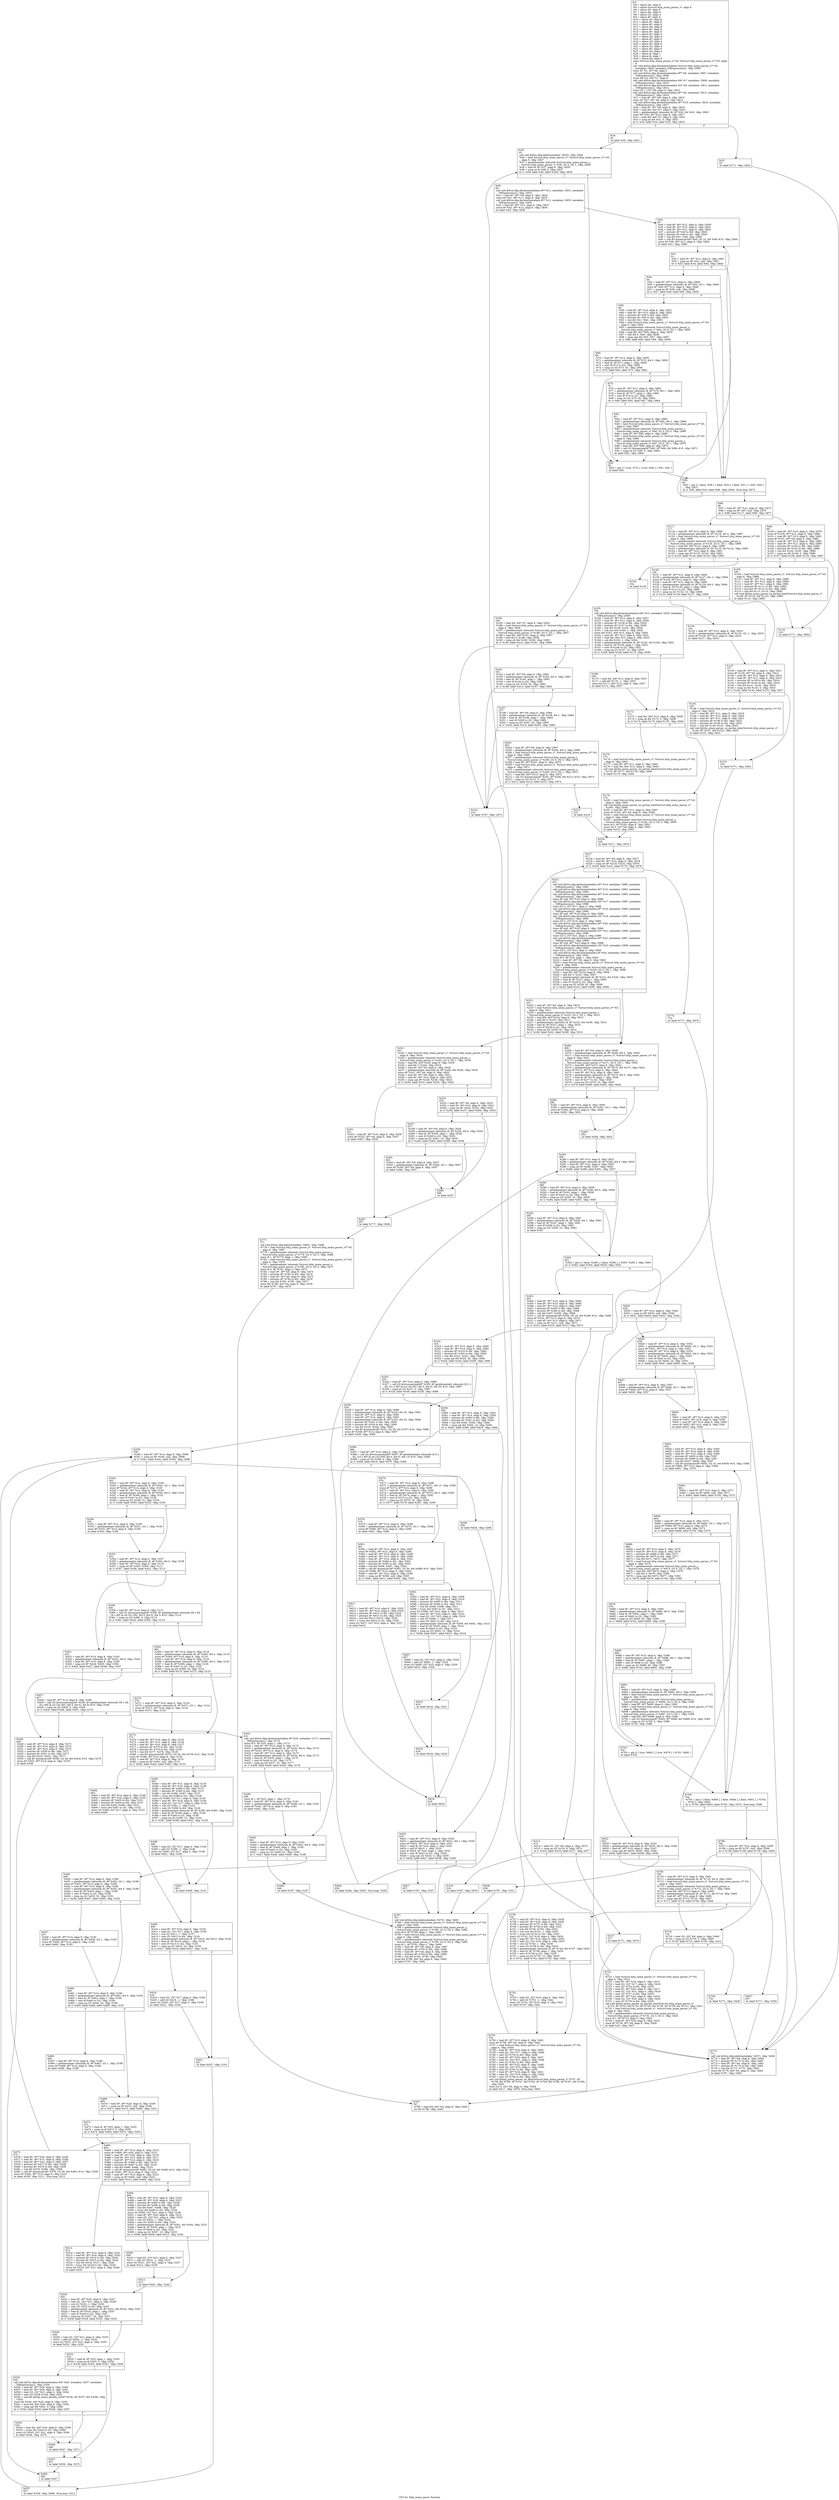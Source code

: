digraph "CFG for 'http_mime_parse' function" {
	label="CFG for 'http_mime_parse' function";

	Node0x556852403420 [shape=record,label="{%3:\l  %4 = alloca i64, align 8\l  %5 = alloca %struct.http_mime_parser_s*, align 8\l  %6 = alloca i8*, align 8\l  %7 = alloca i64, align 8\l  %8 = alloca i32, align 4\l  %9 = alloca i8*, align 8\l  %10 = alloca i8*, align 8\l  %11 = alloca i8*, align 8\l  %12 = alloca i8*, align 8\l  %13 = alloca i64, align 8\l  %14 = alloca i8*, align 8\l  %15 = alloca i8*, align 8\l  %16 = alloca i8*, align 8\l  %17 = alloca i32, align 4\l  %18 = alloca i8*, align 8\l  %19 = alloca i32, align 4\l  %20 = alloca i8*, align 8\l  %21 = alloca i32, align 4\l  %22 = alloca i8*, align 8\l  %23 = alloca i32, align 4\l  %24 = alloca i8, align 1\l  %25 = alloca i8, align 1\l  %26 = alloca i64, align 8\l  store %struct.http_mime_parser_s* %0, %struct.http_mime_parser_s** %5, align\l... 8\l  call void @llvm.dbg.declare(metadata %struct.http_mime_parser_s** %5,\l... metadata !2805, metadata !DIExpression()), !dbg !2806\l  store i8* %1, i8** %6, align 8\l  call void @llvm.dbg.declare(metadata i8** %6, metadata !2807, metadata\l... !DIExpression()), !dbg !2808\l  store i64 %2, i64* %7, align 8\l  call void @llvm.dbg.declare(metadata i64* %7, metadata !2809, metadata\l... !DIExpression()), !dbg !2810\l  call void @llvm.dbg.declare(metadata i32* %8, metadata !2811, metadata\l... !DIExpression()), !dbg !2812\l  store i32 1, i32* %8, align 4, !dbg !2812\l  call void @llvm.dbg.declare(metadata i8** %9, metadata !2813, metadata\l... !DIExpression()), !dbg !2814\l  %27 = load i8*, i8** %6, align 8, !dbg !2815\l  store i8* %27, i8** %9, align 8, !dbg !2814\l  call void @llvm.dbg.declare(metadata i8** %10, metadata !2816, metadata\l... !DIExpression()), !dbg !2817\l  %28 = load i8*, i8** %9, align 8, !dbg !2818\l  %29 = load i64, i64* %7, align 8, !dbg !2819\l  %30 = getelementptr inbounds i8, i8* %28, i64 %29, !dbg !2820\l  store i8* %30, i8** %10, align 8, !dbg !2817\l  %31 = load i64, i64* %7, align 8, !dbg !2821\l  %32 = icmp ne i64 %31, 0, !dbg !2821\l  br i1 %32, label %34, label %33, !dbg !2823\l|{<s0>T|<s1>F}}"];
	Node0x556852403420:s0 -> Node0x5568524039f0;
	Node0x556852403420:s1 -> Node0x5568524039a0;
	Node0x5568524039a0 [shape=record,label="{%33:\l33:                                               \l  br label %771, !dbg !2824\l}"];
	Node0x5568524039a0 -> Node0x556852406650;
	Node0x5568524039f0 [shape=record,label="{%34:\l34:                                               \l  br label %35, !dbg !2821\l}"];
	Node0x5568524039f0 -> Node0x556852403a40;
	Node0x556852403a40 [shape=record,label="{%35:\l35:                                               \l  call void @llvm.dbg.label(metadata !2825), !dbg !2826\l  %36 = load %struct.http_mime_parser_s*, %struct.http_mime_parser_s** %5,\l... align 8, !dbg !2827\l  %37 = getelementptr inbounds %struct.http_mime_parser_s,\l... %struct.http_mime_parser_s* %36, i32 0, i32 2, !dbg !2829\l  %38 = load i8, i8* %37, align 8, !dbg !2829\l  %39 = icmp ne i8 %38, 0, !dbg !2827\l  br i1 %39, label %40, label %184, !dbg !2830\l|{<s0>T|<s1>F}}"];
	Node0x556852403a40:s0 -> Node0x556852403a90;
	Node0x556852403a40:s1 -> Node0x5568524042b0;
	Node0x556852403a90 [shape=record,label="{%40:\l40:                                               \l  call void @llvm.dbg.declare(metadata i8** %11, metadata !2831, metadata\l... !DIExpression()), !dbg !2833\l  %41 = load i8*, i8** %9, align 8, !dbg !2834\l  store i8* %41, i8** %11, align 8, !dbg !2833\l  call void @llvm.dbg.declare(metadata i8** %12, metadata !2835, metadata\l... !DIExpression()), !dbg !2836\l  %42 = load i8*, i8** %11, align 8, !dbg !2837\l  store i8* %42, i8** %12, align 8, !dbg !2836\l  br label %43, !dbg !2838\l}"];
	Node0x556852403a90 -> Node0x556852403ae0;
	Node0x556852403ae0 [shape=record,label="{%43:\l43:                                               \l  %44 = load i8*, i8** %12, align 8, !dbg !2839\l  %45 = load i8*, i8** %10, align 8, !dbg !2841\l  %46 = load i8*, i8** %12, align 8, !dbg !2842\l  %47 = ptrtoint i8* %45 to i64, !dbg !2843\l  %48 = ptrtoint i8* %46 to i64, !dbg !2843\l  %49 = sub i64 %47, %48, !dbg !2843\l  %50 = call i8* @memchr(i8* %44, i32 10, i64 %49) #10, !dbg !2844\l  store i8* %50, i8** %12, align 8, !dbg !2845\l  br label %51, !dbg !2846\l}"];
	Node0x556852403ae0 -> Node0x556852403b30;
	Node0x556852403b30 [shape=record,label="{%51:\l51:                                               \l  %52 = load i8*, i8** %12, align 8, !dbg !2847\l  %53 = icmp ne i8* %52, null, !dbg !2847\l  br i1 %53, label %54, label %94, !dbg !2848\l|{<s0>T|<s1>F}}"];
	Node0x556852403b30:s0 -> Node0x556852403b80;
	Node0x556852403b30:s1 -> Node0x556852403d60;
	Node0x556852403b80 [shape=record,label="{%54:\l54:                                               \l  %55 = load i8*, i8** %12, align 8, !dbg !2849\l  %56 = getelementptr inbounds i8, i8* %55, i32 1, !dbg !2849\l  store i8* %56, i8** %12, align 8, !dbg !2849\l  %57 = icmp ne i8* %56, null, !dbg !2849\l  br i1 %57, label %58, label %94, !dbg !2850\l|{<s0>T|<s1>F}}"];
	Node0x556852403b80:s0 -> Node0x556852403bd0;
	Node0x556852403b80:s1 -> Node0x556852403d60;
	Node0x556852403bd0 [shape=record,label="{%58:\l58:                                               \l  %59 = load i8*, i8** %10, align 8, !dbg !2851\l  %60 = load i8*, i8** %12, align 8, !dbg !2852\l  %61 = ptrtoint i8* %59 to i64, !dbg !2853\l  %62 = ptrtoint i8* %60 to i64, !dbg !2853\l  %63 = sub i64 %61, %62, !dbg !2853\l  %64 = load %struct.http_mime_parser_s*, %struct.http_mime_parser_s** %5,\l... align 8, !dbg !2854\l  %65 = getelementptr inbounds %struct.http_mime_parser_s,\l... %struct.http_mime_parser_s* %64, i32 0, i32 1, !dbg !2855\l  %66 = load i64, i64* %65, align 8, !dbg !2855\l  %67 = add i64 4, %66, !dbg !2856\l  %68 = icmp uge i64 %63, %67, !dbg !2857\l  br i1 %68, label %69, label %94, !dbg !2858\l|{<s0>T|<s1>F}}"];
	Node0x556852403bd0:s0 -> Node0x556852403c20;
	Node0x556852403bd0:s1 -> Node0x556852403d60;
	Node0x556852403c20 [shape=record,label="{%69:\l69:                                               \l  %70 = load i8*, i8** %12, align 8, !dbg !2859\l  %71 = getelementptr inbounds i8, i8* %70, i64 0, !dbg !2859\l  %72 = load i8, i8* %71, align 1, !dbg !2859\l  %73 = sext i8 %72 to i32, !dbg !2859\l  %74 = icmp ne i32 %73, 45, !dbg !2860\l  br i1 %74, label %92, label %75, !dbg !2861\l|{<s0>T|<s1>F}}"];
	Node0x556852403c20:s0 -> Node0x556852403d10;
	Node0x556852403c20:s1 -> Node0x556852403c70;
	Node0x556852403c70 [shape=record,label="{%75:\l75:                                               \l  %76 = load i8*, i8** %12, align 8, !dbg !2862\l  %77 = getelementptr inbounds i8, i8* %76, i64 1, !dbg !2862\l  %78 = load i8, i8* %77, align 1, !dbg !2862\l  %79 = sext i8 %78 to i32, !dbg !2862\l  %80 = icmp ne i32 %79, 45, !dbg !2863\l  br i1 %80, label %92, label %81, !dbg !2864\l|{<s0>T|<s1>F}}"];
	Node0x556852403c70:s0 -> Node0x556852403d10;
	Node0x556852403c70:s1 -> Node0x556852403cc0;
	Node0x556852403cc0 [shape=record,label="{%81:\l81:                                               \l  %82 = load i8*, i8** %12, align 8, !dbg !2865\l  %83 = getelementptr inbounds i8, i8* %82, i64 2, !dbg !2866\l  %84 = load %struct.http_mime_parser_s*, %struct.http_mime_parser_s** %5,\l... align 8, !dbg !2867\l  %85 = getelementptr inbounds %struct.http_mime_parser_s,\l... %struct.http_mime_parser_s* %84, i32 0, i32 0, !dbg !2868\l  %86 = load i8*, i8** %85, align 8, !dbg !2868\l  %87 = load %struct.http_mime_parser_s*, %struct.http_mime_parser_s** %5,\l... align 8, !dbg !2869\l  %88 = getelementptr inbounds %struct.http_mime_parser_s,\l... %struct.http_mime_parser_s* %87, i32 0, i32 1, !dbg !2870\l  %89 = load i64, i64* %88, align 8, !dbg !2870\l  %90 = call i32 @memcmp(i8* %83, i8* %86, i64 %89) #10, !dbg !2871\l  %91 = icmp ne i32 %90, 0, !dbg !2864\l  br label %92, !dbg !2864\l}"];
	Node0x556852403cc0 -> Node0x556852403d10;
	Node0x556852403d10 [shape=record,label="{%92:\l92:                                               \l  %93 = phi i1 [ true, %75 ], [ true, %69 ], [ %91, %81 ]\l  br label %94\l}"];
	Node0x556852403d10 -> Node0x556852403d60;
	Node0x556852403d60 [shape=record,label="{%94:\l94:                                               \l  %95 = phi i1 [ false, %58 ], [ false, %54 ], [ false, %51 ], [ %93, %92 ],\l... !dbg !2872\l  br i1 %95, label %43, label %96, !dbg !2846, !llvm.loop !2873\l|{<s0>T|<s1>F}}"];
	Node0x556852403d60:s0 -> Node0x556852403ae0;
	Node0x556852403d60:s1 -> Node0x556852403db0;
	Node0x556852403db0 [shape=record,label="{%96:\l96:                                               \l  %97 = load i8*, i8** %12, align 8, !dbg !2875\l  %98 = icmp ne i8* %97, null, !dbg !2875\l  br i1 %98, label %117, label %99, !dbg !2877\l|{<s0>T|<s1>F}}"];
	Node0x556852403db0:s0 -> Node0x556852403ef0;
	Node0x556852403db0:s1 -> Node0x556852403e00;
	Node0x556852403e00 [shape=record,label="{%99:\l99:                                               \l  %100 = load i8*, i8** %10, align 8, !dbg !2878\l  store i8* %100, i8** %12, align 8, !dbg !2880\l  %101 = load i8*, i8** %12, align 8, !dbg !2881\l  store i8* %101, i8** %9, align 8, !dbg !2882\l  %102 = load i8*, i8** %12, align 8, !dbg !2883\l  %103 = load i8*, i8** %11, align 8, !dbg !2885\l  %104 = ptrtoint i8* %102 to i64, !dbg !2886\l  %105 = ptrtoint i8* %103 to i64, !dbg !2886\l  %106 = sub i64 %104, %105, !dbg !2886\l  %107 = icmp ne i64 %106, 0, !dbg !2886\l  br i1 %107, label %108, label %116, !dbg !2887\l|{<s0>T|<s1>F}}"];
	Node0x556852403e00:s0 -> Node0x556852403e50;
	Node0x556852403e00:s1 -> Node0x556852403ea0;
	Node0x556852403e50 [shape=record,label="{%108:\l108:                                              \l  %109 = load %struct.http_mime_parser_s*, %struct.http_mime_parser_s** %5,\l... align 8, !dbg !2888\l  %110 = load i8*, i8** %11, align 8, !dbg !2889\l  %111 = load i8*, i8** %12, align 8, !dbg !2890\l  %112 = load i8*, i8** %11, align 8, !dbg !2891\l  %113 = ptrtoint i8* %111 to i64, !dbg !2892\l  %114 = ptrtoint i8* %112 to i64, !dbg !2892\l  %115 = sub i64 %113, %114, !dbg !2892\l  call void @http_mime_parser_on_partial_data(%struct.http_mime_parser_s*\l... %109, i8* %110, i64 %115), !dbg !2893\l  br label %116, !dbg !2893\l}"];
	Node0x556852403e50 -> Node0x556852403ea0;
	Node0x556852403ea0 [shape=record,label="{%116:\l116:                                              \l  br label %771, !dbg !2894\l}"];
	Node0x556852403ea0 -> Node0x556852406650;
	Node0x556852403ef0 [shape=record,label="{%117:\l117:                                              \l  %118 = load i8*, i8** %12, align 8, !dbg !2895\l  %119 = getelementptr inbounds i8, i8* %118, i64 4, !dbg !2897\l  %120 = load %struct.http_mime_parser_s*, %struct.http_mime_parser_s** %5,\l... align 8, !dbg !2898\l  %121 = getelementptr inbounds %struct.http_mime_parser_s,\l... %struct.http_mime_parser_s* %120, i32 0, i32 1, !dbg !2899\l  %122 = load i64, i64* %121, align 8, !dbg !2899\l  %123 = getelementptr inbounds i8, i8* %119, i64 %122, !dbg !2900\l  %124 = load i8*, i8** %10, align 8, !dbg !2901\l  %125 = icmp uge i8* %123, %124, !dbg !2902\l  br i1 %125, label %126, label %154, !dbg !2903\l|{<s0>T|<s1>F}}"];
	Node0x556852403ef0:s0 -> Node0x556852403f40;
	Node0x556852403ef0:s1 -> Node0x5568524040d0;
	Node0x556852403f40 [shape=record,label="{%126:\l126:                                              \l  %127 = load i8*, i8** %12, align 8, !dbg !2904\l  %128 = getelementptr inbounds i8, i8* %127, i64 -2, !dbg !2904\l  store i8* %128, i8** %12, align 8, !dbg !2904\l  %129 = load i8*, i8** %12, align 8, !dbg !2906\l  %130 = getelementptr inbounds i8, i8* %129, i64 0, !dbg !2906\l  %131 = load i8, i8* %130, align 1, !dbg !2906\l  %132 = sext i8 %131 to i32, !dbg !2906\l  %133 = icmp eq i32 %132, 13, !dbg !2908\l  br i1 %133, label %134, label %137, !dbg !2909\l|{<s0>T|<s1>F}}"];
	Node0x556852403f40:s0 -> Node0x556852403f90;
	Node0x556852403f40:s1 -> Node0x556852403fe0;
	Node0x556852403f90 [shape=record,label="{%134:\l134:                                              \l  %135 = load i8*, i8** %12, align 8, !dbg !2910\l  %136 = getelementptr inbounds i8, i8* %135, i32 -1, !dbg !2910\l  store i8* %136, i8** %12, align 8, !dbg !2910\l  br label %137, !dbg !2910\l}"];
	Node0x556852403f90 -> Node0x556852403fe0;
	Node0x556852403fe0 [shape=record,label="{%137:\l137:                                              \l  %138 = load i8*, i8** %12, align 8, !dbg !2911\l  store i8* %138, i8** %9, align 8, !dbg !2912\l  %139 = load i8*, i8** %12, align 8, !dbg !2913\l  %140 = load i8*, i8** %11, align 8, !dbg !2915\l  %141 = ptrtoint i8* %139 to i64, !dbg !2916\l  %142 = ptrtoint i8* %140 to i64, !dbg !2916\l  %143 = sub i64 %141, %142, !dbg !2916\l  %144 = icmp ne i64 %143, 0, !dbg !2916\l  br i1 %144, label %145, label %153, !dbg !2917\l|{<s0>T|<s1>F}}"];
	Node0x556852403fe0:s0 -> Node0x556852404030;
	Node0x556852403fe0:s1 -> Node0x556852404080;
	Node0x556852404030 [shape=record,label="{%145:\l145:                                              \l  %146 = load %struct.http_mime_parser_s*, %struct.http_mime_parser_s** %5,\l... align 8, !dbg !2918\l  %147 = load i8*, i8** %11, align 8, !dbg !2919\l  %148 = load i8*, i8** %12, align 8, !dbg !2920\l  %149 = load i8*, i8** %11, align 8, !dbg !2921\l  %150 = ptrtoint i8* %148 to i64, !dbg !2922\l  %151 = ptrtoint i8* %149 to i64, !dbg !2922\l  %152 = sub i64 %150, %151, !dbg !2922\l  call void @http_mime_parser_on_partial_data(%struct.http_mime_parser_s*\l... %146, i8* %147, i64 %152), !dbg !2923\l  br label %153, !dbg !2923\l}"];
	Node0x556852404030 -> Node0x556852404080;
	Node0x556852404080 [shape=record,label="{%153:\l153:                                              \l  br label %771, !dbg !2924\l}"];
	Node0x556852404080 -> Node0x556852406650;
	Node0x5568524040d0 [shape=record,label="{%154:\l154:                                              \l  br label %155\l}"];
	Node0x5568524040d0 -> Node0x556852404120;
	Node0x556852404120 [shape=record,label="{%155:\l155:                                              \l  call void @llvm.dbg.declare(metadata i64* %13, metadata !2925, metadata\l... !DIExpression()), !dbg !2926\l  %156 = load i8*, i8** %12, align 8, !dbg !2927\l  %157 = load i8*, i8** %11, align 8, !dbg !2928\l  %158 = ptrtoint i8* %156 to i64, !dbg !2929\l  %159 = ptrtoint i8* %157 to i64, !dbg !2929\l  %160 = sub i64 %158, %159, !dbg !2929\l  %161 = sub nsw i64 %160, 1, !dbg !2930\l  store i64 %161, i64* %13, align 8, !dbg !2926\l  %162 = load i8*, i8** %11, align 8, !dbg !2931\l  %163 = load i64, i64* %13, align 8, !dbg !2933\l  %164 = sub i64 %163, 1, !dbg !2934\l  %165 = getelementptr inbounds i8, i8* %162, i64 %164, !dbg !2931\l  %166 = load i8, i8* %165, align 1, !dbg !2931\l  %167 = sext i8 %166 to i32, !dbg !2931\l  %168 = icmp eq i32 %167, 13, !dbg !2935\l  br i1 %168, label %169, label %172, !dbg !2936\l|{<s0>T|<s1>F}}"];
	Node0x556852404120:s0 -> Node0x556852404170;
	Node0x556852404120:s1 -> Node0x5568524041c0;
	Node0x556852404170 [shape=record,label="{%169:\l169:                                              \l  %170 = load i64, i64* %13, align 8, !dbg !2937\l  %171 = add i64 %170, -1, !dbg !2937\l  store i64 %171, i64* %13, align 8, !dbg !2937\l  br label %172, !dbg !2937\l}"];
	Node0x556852404170 -> Node0x5568524041c0;
	Node0x5568524041c0 [shape=record,label="{%172:\l172:                                              \l  %173 = load i64, i64* %13, align 8, !dbg !2938\l  %174 = icmp ne i64 %173, 0, !dbg !2938\l  br i1 %174, label %175, label %179, !dbg !2940\l|{<s0>T|<s1>F}}"];
	Node0x5568524041c0:s0 -> Node0x556852404210;
	Node0x5568524041c0:s1 -> Node0x556852404260;
	Node0x556852404210 [shape=record,label="{%175:\l175:                                              \l  %176 = load %struct.http_mime_parser_s*, %struct.http_mime_parser_s** %5,\l... align 8, !dbg !2941\l  %177 = load i8*, i8** %11, align 8, !dbg !2942\l  %178 = load i64, i64* %13, align 8, !dbg !2943\l  call void @http_mime_parser_on_partial_data(%struct.http_mime_parser_s*\l... %176, i8* %177, i64 %178), !dbg !2944\l  br label %179, !dbg !2944\l}"];
	Node0x556852404210 -> Node0x556852404260;
	Node0x556852404260 [shape=record,label="{%179:\l179:                                              \l  %180 = load %struct.http_mime_parser_s*, %struct.http_mime_parser_s** %5,\l... align 8, !dbg !2945\l  call void @http_mime_parser_on_partial_end(%struct.http_mime_parser_s*\l... %180), !dbg !2946\l  %181 = load i8*, i8** %12, align 8, !dbg !2947\l  store i8* %181, i8** %9, align 8, !dbg !2948\l  %182 = load %struct.http_mime_parser_s*, %struct.http_mime_parser_s** %5,\l... align 8, !dbg !2949\l  %183 = getelementptr inbounds %struct.http_mime_parser_s,\l... %struct.http_mime_parser_s* %182, i32 0, i32 2, !dbg !2950\l  store i8 0, i8* %183, align 8, !dbg !2951\l  store i32 0, i32* %8, align 4, !dbg !2952\l  br label %216, !dbg !2953\l}"];
	Node0x556852404260 -> Node0x556852404490;
	Node0x5568524042b0 [shape=record,label="{%184:\l184:                                              \l  %185 = load i64, i64* %7, align 8, !dbg !2954\l  %186 = load %struct.http_mime_parser_s*, %struct.http_mime_parser_s** %5,\l... align 8, !dbg !2956\l  %187 = getelementptr inbounds %struct.http_mime_parser_s,\l... %struct.http_mime_parser_s* %186, i32 0, i32 1, !dbg !2957\l  %188 = load i64, i64* %187, align 8, !dbg !2957\l  %189 = add i64 4, %188, !dbg !2958\l  %190 = icmp ult i64 %185, %189, !dbg !2959\l  br i1 %190, label %214, label %191, !dbg !2960\l|{<s0>T|<s1>F}}"];
	Node0x5568524042b0:s0 -> Node0x5568524043f0;
	Node0x5568524042b0:s1 -> Node0x556852404300;
	Node0x556852404300 [shape=record,label="{%191:\l191:                                              \l  %192 = load i8*, i8** %9, align 8, !dbg !2961\l  %193 = getelementptr inbounds i8, i8* %192, i64 0, !dbg !2961\l  %194 = load i8, i8* %193, align 1, !dbg !2961\l  %195 = sext i8 %194 to i32, !dbg !2961\l  %196 = icmp ne i32 %195, 45, !dbg !2962\l  br i1 %196, label %214, label %197, !dbg !2963\l|{<s0>T|<s1>F}}"];
	Node0x556852404300:s0 -> Node0x5568524043f0;
	Node0x556852404300:s1 -> Node0x556852404350;
	Node0x556852404350 [shape=record,label="{%197:\l197:                                              \l  %198 = load i8*, i8** %9, align 8, !dbg !2964\l  %199 = getelementptr inbounds i8, i8* %198, i64 1, !dbg !2964\l  %200 = load i8, i8* %199, align 1, !dbg !2964\l  %201 = sext i8 %200 to i32, !dbg !2964\l  %202 = icmp ne i32 %201, 45, !dbg !2965\l  br i1 %202, label %214, label %203, !dbg !2966\l|{<s0>T|<s1>F}}"];
	Node0x556852404350:s0 -> Node0x5568524043f0;
	Node0x556852404350:s1 -> Node0x5568524043a0;
	Node0x5568524043a0 [shape=record,label="{%203:\l203:                                              \l  %204 = load i8*, i8** %9, align 8, !dbg !2967\l  %205 = getelementptr inbounds i8, i8* %204, i64 2, !dbg !2968\l  %206 = load %struct.http_mime_parser_s*, %struct.http_mime_parser_s** %5,\l... align 8, !dbg !2969\l  %207 = getelementptr inbounds %struct.http_mime_parser_s,\l... %struct.http_mime_parser_s* %206, i32 0, i32 0, !dbg !2970\l  %208 = load i8*, i8** %207, align 8, !dbg !2970\l  %209 = load %struct.http_mime_parser_s*, %struct.http_mime_parser_s** %5,\l... align 8, !dbg !2971\l  %210 = getelementptr inbounds %struct.http_mime_parser_s,\l... %struct.http_mime_parser_s* %209, i32 0, i32 1, !dbg !2972\l  %211 = load i64, i64* %210, align 8, !dbg !2972\l  %212 = call i32 @memcmp(i8* %205, i8* %208, i64 %211) #10, !dbg !2973\l  %213 = icmp ne i32 %212, 0, !dbg !2973\l  br i1 %213, label %214, label %215, !dbg !2974\l|{<s0>T|<s1>F}}"];
	Node0x5568524043a0:s0 -> Node0x5568524043f0;
	Node0x5568524043a0:s1 -> Node0x556852404440;
	Node0x5568524043f0 [shape=record,label="{%214:\l214:                                              \l  br label %787, !dbg !2975\l}"];
	Node0x5568524043f0 -> Node0x5568524066f0;
	Node0x556852404440 [shape=record,label="{%215:\l215:                                              \l  br label %216\l}"];
	Node0x556852404440 -> Node0x556852404490;
	Node0x556852404490 [shape=record,label="{%216:\l216:                                              \l  br label %217, !dbg !2976\l}"];
	Node0x556852404490 -> Node0x5568524044e0;
	Node0x5568524044e0 [shape=record,label="{%217:\l217:                                              \l  %218 = load i8*, i8** %9, align 8, !dbg !2977\l  %219 = load i8*, i8** %10, align 8, !dbg !2978\l  %220 = icmp ult i8* %218, %219, !dbg !2979\l  br i1 %220, label %221, label %770, !dbg !2976\l|{<s0>T|<s1>F}}"];
	Node0x5568524044e0:s0 -> Node0x556852404530;
	Node0x5568524044e0:s1 -> Node0x556852406600;
	Node0x556852404530 [shape=record,label="{%221:\l221:                                              \l  call void @llvm.dbg.declare(metadata i8** %14, metadata !2980, metadata\l... !DIExpression()), !dbg !2982\l  call void @llvm.dbg.declare(metadata i8** %15, metadata !2983, metadata\l... !DIExpression()), !dbg !2984\l  call void @llvm.dbg.declare(metadata i8** %16, metadata !2985, metadata\l... !DIExpression()), !dbg !2986\l  store i8* null, i8** %16, align 8, !dbg !2986\l  call void @llvm.dbg.declare(metadata i32* %17, metadata !2987, metadata\l... !DIExpression()), !dbg !2988\l  store i32 0, i32* %17, align 4, !dbg !2988\l  call void @llvm.dbg.declare(metadata i8** %18, metadata !2989, metadata\l... !DIExpression()), !dbg !2990\l  store i8* null, i8** %18, align 8, !dbg !2990\l  call void @llvm.dbg.declare(metadata i32* %19, metadata !2991, metadata\l... !DIExpression()), !dbg !2992\l  store i32 0, i32* %19, align 4, !dbg !2992\l  call void @llvm.dbg.declare(metadata i8** %20, metadata !2993, metadata\l... !DIExpression()), !dbg !2994\l  store i8* null, i8** %20, align 8, !dbg !2994\l  call void @llvm.dbg.declare(metadata i32* %21, metadata !2995, metadata\l... !DIExpression()), !dbg !2996\l  store i32 0, i32* %21, align 4, !dbg !2996\l  call void @llvm.dbg.declare(metadata i8** %22, metadata !2997, metadata\l... !DIExpression()), !dbg !2998\l  store i8* null, i8** %22, align 8, !dbg !2998\l  call void @llvm.dbg.declare(metadata i32* %23, metadata !2999, metadata\l... !DIExpression()), !dbg !3000\l  store i32 0, i32* %23, align 4, !dbg !3000\l  call void @llvm.dbg.declare(metadata i8* %24, metadata !3001, metadata\l... !DIExpression()), !dbg !3002\l  store i8 0, i8* %24, align 1, !dbg !3002\l  %222 = load i8*, i8** %9, align 8, !dbg !3003\l  %223 = load %struct.http_mime_parser_s*, %struct.http_mime_parser_s** %5,\l... align 8, !dbg !3005\l  %224 = getelementptr inbounds %struct.http_mime_parser_s,\l... %struct.http_mime_parser_s* %223, i32 0, i32 1, !dbg !3006\l  %225 = load i64, i64* %224, align 8, !dbg !3006\l  %226 = add i64 2, %225, !dbg !3007\l  %227 = getelementptr inbounds i8, i8* %222, i64 %226, !dbg !3003\l  %228 = load i8, i8* %227, align 1, !dbg !3003\l  %229 = sext i8 %228 to i32, !dbg !3003\l  %230 = icmp eq i32 %229, 45, !dbg !3008\l  br i1 %230, label %231, label %268, !dbg !3009\l|{<s0>T|<s1>F}}"];
	Node0x556852404530:s0 -> Node0x556852404580;
	Node0x556852404530:s1 -> Node0x556852404800;
	Node0x556852404580 [shape=record,label="{%231:\l231:                                              \l  %232 = load i8*, i8** %9, align 8, !dbg !3010\l  %233 = load %struct.http_mime_parser_s*, %struct.http_mime_parser_s** %5,\l... align 8, !dbg !3011\l  %234 = getelementptr inbounds %struct.http_mime_parser_s,\l... %struct.http_mime_parser_s* %233, i32 0, i32 1, !dbg !3012\l  %235 = load i64, i64* %234, align 8, !dbg !3012\l  %236 = add i64 3, %235, !dbg !3013\l  %237 = getelementptr inbounds i8, i8* %232, i64 %236, !dbg !3010\l  %238 = load i8, i8* %237, align 1, !dbg !3010\l  %239 = sext i8 %238 to i32, !dbg !3010\l  %240 = icmp eq i32 %239, 45, !dbg !3014\l  br i1 %240, label %241, label %268, !dbg !3015\l|{<s0>T|<s1>F}}"];
	Node0x556852404580:s0 -> Node0x5568524045d0;
	Node0x556852404580:s1 -> Node0x556852404800;
	Node0x5568524045d0 [shape=record,label="{%241:\l241:                                              \l  %242 = load %struct.http_mime_parser_s*, %struct.http_mime_parser_s** %5,\l... align 8, !dbg !3016\l  %243 = getelementptr inbounds %struct.http_mime_parser_s,\l... %struct.http_mime_parser_s* %242, i32 0, i32 1, !dbg !3018\l  %244 = load i64, i64* %243, align 8, !dbg !3018\l  %245 = add i64 5, %244, !dbg !3019\l  %246 = load i8*, i8** %9, align 8, !dbg !3020\l  %247 = getelementptr inbounds i8, i8* %246, i64 %245, !dbg !3020\l  store i8* %247, i8** %9, align 8, !dbg !3020\l  %248 = load i8*, i8** %9, align 8, !dbg !3021\l  %249 = load i8*, i8** %10, align 8, !dbg !3023\l  %250 = icmp ugt i8* %248, %249, !dbg !3024\l  br i1 %250, label %251, label %253, !dbg !3025\l|{<s0>T|<s1>F}}"];
	Node0x5568524045d0:s0 -> Node0x556852404620;
	Node0x5568524045d0:s1 -> Node0x556852404670;
	Node0x556852404620 [shape=record,label="{%251:\l251:                                              \l  %252 = load i8*, i8** %10, align 8, !dbg !3026\l  store i8* %252, i8** %9, align 8, !dbg !3027\l  br label %267, !dbg !3028\l}"];
	Node0x556852404620 -> Node0x5568524047b0;
	Node0x556852404670 [shape=record,label="{%253:\l253:                                              \l  %254 = load i8*, i8** %9, align 8, !dbg !3029\l  %255 = load i8*, i8** %10, align 8, !dbg !3031\l  %256 = icmp ult i8* %254, %255, !dbg !3032\l  br i1 %256, label %257, label %266, !dbg !3033\l|{<s0>T|<s1>F}}"];
	Node0x556852404670:s0 -> Node0x5568524046c0;
	Node0x556852404670:s1 -> Node0x556852404760;
	Node0x5568524046c0 [shape=record,label="{%257:\l257:                                              \l  %258 = load i8*, i8** %9, align 8, !dbg !3034\l  %259 = getelementptr inbounds i8, i8* %258, i64 0, !dbg !3034\l  %260 = load i8, i8* %259, align 1, !dbg !3034\l  %261 = sext i8 %260 to i32, !dbg !3034\l  %262 = icmp eq i32 %261, 10, !dbg !3035\l  br i1 %262, label %263, label %266, !dbg !3036\l|{<s0>T|<s1>F}}"];
	Node0x5568524046c0:s0 -> Node0x556852404710;
	Node0x5568524046c0:s1 -> Node0x556852404760;
	Node0x556852404710 [shape=record,label="{%263:\l263:                                              \l  %264 = load i8*, i8** %9, align 8, !dbg !3037\l  %265 = getelementptr inbounds i8, i8* %264, i32 1, !dbg !3037\l  store i8* %265, i8** %9, align 8, !dbg !3037\l  br label %266, !dbg !3037\l}"];
	Node0x556852404710 -> Node0x556852404760;
	Node0x556852404760 [shape=record,label="{%266:\l266:                                              \l  br label %267\l}"];
	Node0x556852404760 -> Node0x5568524047b0;
	Node0x5568524047b0 [shape=record,label="{%267:\l267:                                              \l  br label %777, !dbg !3038\l}"];
	Node0x5568524047b0 -> Node0x5568524066a0;
	Node0x556852404800 [shape=record,label="{%268:\l268:                                              \l  %269 = load i8*, i8** %9, align 8, !dbg !3039\l  %270 = getelementptr inbounds i8, i8* %269, i64 3, !dbg !3040\l  %271 = load %struct.http_mime_parser_s*, %struct.http_mime_parser_s** %5,\l... align 8, !dbg !3041\l  %272 = getelementptr inbounds %struct.http_mime_parser_s,\l... %struct.http_mime_parser_s* %271, i32 0, i32 1, !dbg !3042\l  %273 = load i64, i64* %272, align 8, !dbg !3042\l  %274 = getelementptr inbounds i8, i8* %270, i64 %273, !dbg !3043\l  store i8* %274, i8** %14, align 8, !dbg !3044\l  %275 = load i8*, i8** %14, align 8, !dbg !3045\l  %276 = getelementptr inbounds i8, i8* %275, i64 0, !dbg !3045\l  %277 = load i8, i8* %276, align 1, !dbg !3045\l  %278 = sext i8 %277 to i32, !dbg !3045\l  %279 = icmp eq i32 %278, 10, !dbg !3047\l  br i1 %279, label %280, label %283, !dbg !3048\l|{<s0>T|<s1>F}}"];
	Node0x556852404800:s0 -> Node0x556852404850;
	Node0x556852404800:s1 -> Node0x5568524048a0;
	Node0x556852404850 [shape=record,label="{%280:\l280:                                              \l  %281 = load i8*, i8** %14, align 8, !dbg !3049\l  %282 = getelementptr inbounds i8, i8* %281, i32 1, !dbg !3049\l  store i8* %282, i8** %14, align 8, !dbg !3049\l  br label %283, !dbg !3051\l}"];
	Node0x556852404850 -> Node0x5568524048a0;
	Node0x5568524048a0 [shape=record,label="{%283:\l283:                                              \l  br label %284, !dbg !3052\l}"];
	Node0x5568524048a0 -> Node0x5568524048f0;
	Node0x5568524048f0 [shape=record,label="{%284:\l284:                                              \l  %285 = load i8*, i8** %14, align 8, !dbg !3053\l  %286 = getelementptr inbounds i8, i8* %285, i64 4, !dbg !3054\l  %287 = load i8*, i8** %10, align 8, !dbg !3055\l  %288 = icmp ult i8* %286, %287, !dbg !3056\l  br i1 %288, label %289, label %301, !dbg !3057\l|{<s0>T|<s1>F}}"];
	Node0x5568524048f0:s0 -> Node0x556852404940;
	Node0x5568524048f0:s1 -> Node0x5568524049e0;
	Node0x556852404940 [shape=record,label="{%289:\l289:                                              \l  %290 = load i8*, i8** %14, align 8, !dbg !3058\l  %291 = getelementptr inbounds i8, i8* %290, i64 0, !dbg !3058\l  %292 = load i8, i8* %291, align 1, !dbg !3058\l  %293 = sext i8 %292 to i32, !dbg !3058\l  %294 = icmp ne i32 %293, 10, !dbg !3059\l  br i1 %294, label %295, label %301, !dbg !3060\l|{<s0>T|<s1>F}}"];
	Node0x556852404940:s0 -> Node0x556852404990;
	Node0x556852404940:s1 -> Node0x5568524049e0;
	Node0x556852404990 [shape=record,label="{%295:\l295:                                              \l  %296 = load i8*, i8** %14, align 8, !dbg !3061\l  %297 = getelementptr inbounds i8, i8* %296, i64 1, !dbg !3061\l  %298 = load i8, i8* %297, align 1, !dbg !3061\l  %299 = sext i8 %298 to i32, !dbg !3061\l  %300 = icmp ne i32 %299, 10, !dbg !3062\l  br label %301\l}"];
	Node0x556852404990 -> Node0x5568524049e0;
	Node0x5568524049e0 [shape=record,label="{%301:\l301:                                              \l  %302 = phi i1 [ false, %289 ], [ false, %284 ], [ %300, %295 ], !dbg !3063\l  br i1 %302, label %303, label %629, !dbg !3052\l|{<s0>T|<s1>F}}"];
	Node0x5568524049e0:s0 -> Node0x556852404a30;
	Node0x5568524049e0:s1 -> Node0x556852405e80;
	Node0x556852404a30 [shape=record,label="{%303:\l303:                                              \l  %304 = load i8*, i8** %14, align 8, !dbg !3064\l  %305 = load i8*, i8** %10, align 8, !dbg !3066\l  %306 = load i8*, i8** %14, align 8, !dbg !3067\l  %307 = ptrtoint i8* %305 to i64, !dbg !3068\l  %308 = ptrtoint i8* %306 to i64, !dbg !3068\l  %309 = sub i64 %307, %308, !dbg !3068\l  %310 = call i8* @memchr(i8* %304, i32 10, i64 %309) #10, !dbg !3069\l  store i8* %310, i8** %15, align 8, !dbg !3070\l  %311 = load i8*, i8** %15, align 8, !dbg !3071\l  %312 = icmp ne i8* %311, null, !dbg !3071\l  br i1 %312, label %318, label %313, !dbg !3073\l|{<s0>T|<s1>F}}"];
	Node0x556852404a30:s0 -> Node0x556852404b70;
	Node0x556852404a30:s1 -> Node0x556852404a80;
	Node0x556852404a80 [shape=record,label="{%313:\l313:                                              \l  %314 = load i32, i32* %8, align 4, !dbg !3074\l  %315 = icmp ne i32 %314, 0, !dbg !3074\l  br i1 %315, label %316, label %317, !dbg !3077\l|{<s0>T|<s1>F}}"];
	Node0x556852404a80:s0 -> Node0x556852404ad0;
	Node0x556852404a80:s1 -> Node0x556852404b20;
	Node0x556852404ad0 [shape=record,label="{%316:\l316:                                              \l  br label %787, !dbg !3078\l}"];
	Node0x556852404ad0 -> Node0x5568524066f0;
	Node0x556852404b20 [shape=record,label="{%317:\l317:                                              \l  br label %771, !dbg !3079\l}"];
	Node0x556852404b20 -> Node0x556852406650;
	Node0x556852404b70 [shape=record,label="{%318:\l318:                                              \l  %319 = load i8*, i8** %15, align 8, !dbg !3080\l  %320 = load i8*, i8** %14, align 8, !dbg !3082\l  %321 = ptrtoint i8* %319 to i64, !dbg !3083\l  %322 = ptrtoint i8* %320 to i64, !dbg !3083\l  %323 = sub i64 %321, %322, !dbg !3083\l  %324 = icmp sgt i64 %323, 29, !dbg !3084\l  br i1 %324, label %325, label %559, !dbg !3085\l|{<s0>T|<s1>F}}"];
	Node0x556852404b70:s0 -> Node0x556852404bc0;
	Node0x556852404b70:s1 -> Node0x556852405a20;
	Node0x556852404bc0 [shape=record,label="{%325:\l325:                                              \l  %326 = load i8*, i8** %14, align 8, !dbg !3086\l  %327 = call i32 @strncasecmp(i8* %326, i8* getelementptr inbounds ([21 x\l... i8], [21 x i8]* @.str.140.591, i64 0, i64 0), i64 20) #10, !dbg !3087\l  %328 = icmp ne i32 %327, 0, !dbg !3087\l  br i1 %328, label %559, label %329, !dbg !3088\l|{<s0>T|<s1>F}}"];
	Node0x556852404bc0:s0 -> Node0x556852405a20;
	Node0x556852404bc0:s1 -> Node0x556852404c10;
	Node0x556852404c10 [shape=record,label="{%329:\l329:                                              \l  %330 = load i8*, i8** %14, align 8, !dbg !3089\l  %331 = getelementptr inbounds i8, i8* %330, i64 20, !dbg !3091\l  %332 = load i8*, i8** %15, align 8, !dbg !3092\l  %333 = load i8*, i8** %14, align 8, !dbg !3093\l  %334 = getelementptr inbounds i8, i8* %333, i64 20, !dbg !3094\l  %335 = ptrtoint i8* %332 to i64, !dbg !3095\l  %336 = ptrtoint i8* %334 to i64, !dbg !3095\l  %337 = sub i64 %335, %336, !dbg !3095\l  %338 = call i8* @memchr(i8* %331, i32 59, i64 %337) #10, !dbg !3096\l  store i8* %338, i8** %14, align 8, !dbg !3097\l  br label %339, !dbg !3098\l}"];
	Node0x556852404c10 -> Node0x556852404c60;
	Node0x556852404c60 [shape=record,label="{%339:\l339:                                              \l  %340 = load i8*, i8** %14, align 8, !dbg !3099\l  %341 = icmp ne i8* %340, null, !dbg !3098\l  br i1 %341, label %342, label %558, !dbg !3098\l|{<s0>T|<s1>F}}"];
	Node0x556852404c60:s0 -> Node0x556852404cb0;
	Node0x556852404c60:s1 -> Node0x5568524059d0;
	Node0x556852404cb0 [shape=record,label="{%342:\l342:                                              \l  %343 = load i8*, i8** %14, align 8, !dbg !3100\l  %344 = getelementptr inbounds i8, i8* %343, i32 1, !dbg !3100\l  store i8* %344, i8** %14, align 8, !dbg !3100\l  %345 = load i8*, i8** %14, align 8, !dbg !3102\l  %346 = getelementptr inbounds i8, i8* %345, i64 0, !dbg !3102\l  %347 = load i8, i8* %346, align 1, !dbg !3102\l  %348 = sext i8 %347 to i32, !dbg !3102\l  %349 = icmp eq i32 %348, 32, !dbg !3104\l  br i1 %349, label %350, label %353, !dbg !3105\l|{<s0>T|<s1>F}}"];
	Node0x556852404cb0:s0 -> Node0x556852404d00;
	Node0x556852404cb0:s1 -> Node0x556852404d50;
	Node0x556852404d00 [shape=record,label="{%350:\l350:                                              \l  %351 = load i8*, i8** %14, align 8, !dbg !3106\l  %352 = getelementptr inbounds i8, i8* %351, i32 1, !dbg !3106\l  store i8* %352, i8** %14, align 8, !dbg !3106\l  br label %353, !dbg !3106\l}"];
	Node0x556852404d00 -> Node0x556852404d50;
	Node0x556852404d50 [shape=record,label="{%353:\l353:                                              \l  %354 = load i8*, i8** %14, align 8, !dbg !3107\l  %355 = getelementptr inbounds i8, i8* %354, i64 6, !dbg !3109\l  %356 = load i8*, i8** %15, align 8, !dbg !3110\l  %357 = icmp ult i8* %355, %356, !dbg !3111\l  br i1 %357, label %358, label %422, !dbg !3112\l|{<s0>T|<s1>F}}"];
	Node0x556852404d50:s0 -> Node0x556852404da0;
	Node0x556852404d50:s1 -> Node0x556852405110;
	Node0x556852404da0 [shape=record,label="{%358:\l358:                                              \l  %359 = load i8*, i8** %14, align 8, !dbg !3113\l  %360 = call i32 @strncasecmp(i8* %359, i8* getelementptr inbounds ([6 x i8],\l... [6 x i8]* @.str.141.592, i64 0, i64 0), i64 5) #10, !dbg !3114\l  %361 = icmp ne i32 %360, 0, !dbg !3114\l  br i1 %361, label %422, label %362, !dbg !3115\l|{<s0>T|<s1>F}}"];
	Node0x556852404da0:s0 -> Node0x556852405110;
	Node0x556852404da0:s1 -> Node0x556852404df0;
	Node0x556852404df0 [shape=record,label="{%362:\l362:                                              \l  %363 = load i8*, i8** %14, align 8, !dbg !3116\l  %364 = getelementptr inbounds i8, i8* %363, i64 5, !dbg !3118\l  store i8* %364, i8** %16, align 8, !dbg !3119\l  %365 = load i8*, i8** %16, align 8, !dbg !3120\l  %366 = getelementptr inbounds i8, i8* %365, i64 0, !dbg !3120\l  %367 = load i8, i8* %366, align 1, !dbg !3120\l  %368 = sext i8 %367 to i32, !dbg !3120\l  %369 = icmp eq i32 %368, 34, !dbg !3122\l  br i1 %369, label %370, label %373, !dbg !3123\l|{<s0>T|<s1>F}}"];
	Node0x556852404df0:s0 -> Node0x556852404e40;
	Node0x556852404df0:s1 -> Node0x556852404e90;
	Node0x556852404e40 [shape=record,label="{%370:\l370:                                              \l  %371 = load i8*, i8** %16, align 8, !dbg !3124\l  %372 = getelementptr inbounds i8, i8* %371, i32 1, !dbg !3124\l  store i8* %372, i8** %16, align 8, !dbg !3124\l  br label %373, !dbg !3124\l}"];
	Node0x556852404e40 -> Node0x556852404e90;
	Node0x556852404e90 [shape=record,label="{%373:\l373:                                              \l  %374 = load i8*, i8** %16, align 8, !dbg !3125\l  %375 = load i8*, i8** %15, align 8, !dbg !3126\l  %376 = load i8*, i8** %14, align 8, !dbg !3127\l  %377 = ptrtoint i8* %375 to i64, !dbg !3128\l  %378 = ptrtoint i8* %376 to i64, !dbg !3128\l  %379 = sub i64 %377, %378, !dbg !3128\l  %380 = call i8* @memchr(i8* %374, i32 59, i64 %379) #10, !dbg !3129\l  store i8* %380, i8** %14, align 8, !dbg !3130\l  %381 = load i8*, i8** %14, align 8, !dbg !3131\l  %382 = icmp ne i8* %381, null, !dbg !3131\l  br i1 %382, label %402, label %383, !dbg !3133\l|{<s0>T|<s1>F}}"];
	Node0x556852404e90:s0 -> Node0x556852404fd0;
	Node0x556852404e90:s1 -> Node0x556852404ee0;
	Node0x556852404ee0 [shape=record,label="{%383:\l383:                                              \l  %384 = load i8*, i8** %15, align 8, !dbg !3134\l  %385 = load i8*, i8** %16, align 8, !dbg !3136\l  %386 = ptrtoint i8* %384 to i64, !dbg !3137\l  %387 = ptrtoint i8* %385 to i64, !dbg !3137\l  %388 = sub i64 %386, %387, !dbg !3137\l  %389 = trunc i64 %388 to i32, !dbg !3138\l  store i32 %389, i32* %17, align 4, !dbg !3139\l  %390 = load i8*, i8** %16, align 8, !dbg !3140\l  %391 = load i32, i32* %17, align 4, !dbg !3142\l  %392 = sub i32 %391, 1, !dbg !3143\l  %393 = zext i32 %392 to i64, !dbg !3140\l  %394 = getelementptr inbounds i8, i8* %390, i64 %393, !dbg !3140\l  %395 = load i8, i8* %394, align 1, !dbg !3140\l  %396 = sext i8 %395 to i32, !dbg !3140\l  %397 = icmp eq i32 %396, 13, !dbg !3144\l  br i1 %397, label %398, label %401, !dbg !3145\l|{<s0>T|<s1>F}}"];
	Node0x556852404ee0:s0 -> Node0x556852404f30;
	Node0x556852404ee0:s1 -> Node0x556852404f80;
	Node0x556852404f30 [shape=record,label="{%398:\l398:                                              \l  %399 = load i32, i32* %17, align 4, !dbg !3146\l  %400 = add i32 %399, -1, !dbg !3146\l  store i32 %400, i32* %17, align 4, !dbg !3146\l  br label %401, !dbg !3146\l}"];
	Node0x556852404f30 -> Node0x556852404f80;
	Node0x556852404f80 [shape=record,label="{%401:\l401:                                              \l  br label %409, !dbg !3147\l}"];
	Node0x556852404f80 -> Node0x556852405020;
	Node0x556852404fd0 [shape=record,label="{%402:\l402:                                              \l  %403 = load i8*, i8** %14, align 8, !dbg !3148\l  %404 = load i8*, i8** %16, align 8, !dbg !3150\l  %405 = ptrtoint i8* %403 to i64, !dbg !3151\l  %406 = ptrtoint i8* %404 to i64, !dbg !3151\l  %407 = sub i64 %405, %406, !dbg !3151\l  %408 = trunc i64 %407 to i32, !dbg !3152\l  store i32 %408, i32* %17, align 4, !dbg !3153\l  br label %409\l}"];
	Node0x556852404fd0 -> Node0x556852405020;
	Node0x556852405020 [shape=record,label="{%409:\l409:                                              \l  %410 = load i8*, i8** %16, align 8, !dbg !3154\l  %411 = load i32, i32* %17, align 4, !dbg !3156\l  %412 = sub i32 %411, 1, !dbg !3157\l  %413 = zext i32 %412 to i64, !dbg !3154\l  %414 = getelementptr inbounds i8, i8* %410, i64 %413, !dbg !3154\l  %415 = load i8, i8* %414, align 1, !dbg !3154\l  %416 = sext i8 %415 to i32, !dbg !3154\l  %417 = icmp eq i32 %416, 34, !dbg !3158\l  br i1 %417, label %418, label %421, !dbg !3159\l|{<s0>T|<s1>F}}"];
	Node0x556852405020:s0 -> Node0x556852405070;
	Node0x556852405020:s1 -> Node0x5568524050c0;
	Node0x556852405070 [shape=record,label="{%418:\l418:                                              \l  %419 = load i32, i32* %17, align 4, !dbg !3160\l  %420 = add i32 %419, -1, !dbg !3160\l  store i32 %420, i32* %17, align 4, !dbg !3160\l  br label %421, !dbg !3160\l}"];
	Node0x556852405070 -> Node0x5568524050c0;
	Node0x5568524050c0 [shape=record,label="{%421:\l421:                                              \l  br label %557, !dbg !3161\l}"];
	Node0x5568524050c0 -> Node0x556852405980;
	Node0x556852405110 [shape=record,label="{%422:\l422:                                              \l  %423 = load i8*, i8** %14, align 8, !dbg !3162\l  %424 = getelementptr inbounds i8, i8* %423, i64 9, !dbg !3164\l  %425 = load i8*, i8** %15, align 8, !dbg !3165\l  %426 = icmp ult i8* %424, %425, !dbg !3166\l  br i1 %426, label %427, label %548, !dbg !3167\l|{<s0>T|<s1>F}}"];
	Node0x556852405110:s0 -> Node0x556852405160;
	Node0x556852405110:s1 -> Node0x5568524058e0;
	Node0x556852405160 [shape=record,label="{%427:\l427:                                              \l  %428 = load i8*, i8** %14, align 8, !dbg !3168\l  %429 = call i32 @strncasecmp(i8* %428, i8* getelementptr inbounds ([9 x i8],\l... [9 x i8]* @.str.142.593, i64 0, i64 0), i64 8) #10, !dbg !3169\l  %430 = icmp ne i32 %429, 0, !dbg !3169\l  br i1 %430, label %548, label %431, !dbg !3170\l|{<s0>T|<s1>F}}"];
	Node0x556852405160:s0 -> Node0x5568524058e0;
	Node0x556852405160:s1 -> Node0x5568524051b0;
	Node0x5568524051b0 [shape=record,label="{%431:\l431:                                              \l  call void @llvm.dbg.declare(metadata i8* %25, metadata !3171, metadata\l... !DIExpression()), !dbg !3173\l  store i8 0, i8* %25, align 1, !dbg !3173\l  %432 = load i8*, i8** %14, align 8, !dbg !3174\l  %433 = getelementptr inbounds i8, i8* %432, i64 8, !dbg !3174\l  store i8* %433, i8** %14, align 8, !dbg !3174\l  %434 = load i8*, i8** %14, align 8, !dbg !3175\l  %435 = getelementptr inbounds i8, i8* %434, i64 0, !dbg !3175\l  %436 = load i8, i8* %435, align 1, !dbg !3175\l  %437 = sext i8 %436 to i32, !dbg !3175\l  %438 = icmp eq i32 %437, 42, !dbg !3177\l  br i1 %438, label %439, label %442, !dbg !3178\l|{<s0>T|<s1>F}}"];
	Node0x5568524051b0:s0 -> Node0x556852405200;
	Node0x5568524051b0:s1 -> Node0x556852405250;
	Node0x556852405200 [shape=record,label="{%439:\l439:                                              \l  store i8 1, i8* %25, align 1, !dbg !3179\l  %440 = load i8*, i8** %14, align 8, !dbg !3181\l  %441 = getelementptr inbounds i8, i8* %440, i32 1, !dbg !3181\l  store i8* %441, i8** %14, align 8, !dbg !3181\l  br label %442, !dbg !3182\l}"];
	Node0x556852405200 -> Node0x556852405250;
	Node0x556852405250 [shape=record,label="{%442:\l442:                                              \l  %443 = load i8*, i8** %14, align 8, !dbg !3183\l  %444 = getelementptr inbounds i8, i8* %443, i64 0, !dbg !3183\l  %445 = load i8, i8* %444, align 1, !dbg !3183\l  %446 = sext i8 %445 to i32, !dbg !3183\l  %447 = icmp ne i32 %446, 61, !dbg !3185\l  br i1 %447, label %448, label %449, !dbg !3186\l|{<s0>T|<s1>F}}"];
	Node0x556852405250:s0 -> Node0x5568524052a0;
	Node0x556852405250:s1 -> Node0x5568524052f0;
	Node0x5568524052a0 [shape=record,label="{%448:\l448:                                              \l  br label %787, !dbg !3187\l}"];
	Node0x5568524052a0 -> Node0x5568524066f0;
	Node0x5568524052f0 [shape=record,label="{%449:\l449:                                              \l  %450 = load i8*, i8** %14, align 8, !dbg !3188\l  %451 = getelementptr inbounds i8, i8* %450, i32 1, !dbg !3188\l  store i8* %451, i8** %14, align 8, !dbg !3188\l  %452 = load i8*, i8** %14, align 8, !dbg !3189\l  %453 = getelementptr inbounds i8, i8* %452, i64 0, !dbg !3189\l  %454 = load i8, i8* %453, align 1, !dbg !3189\l  %455 = sext i8 %454 to i32, !dbg !3189\l  %456 = icmp eq i32 %455, 32, !dbg !3191\l  br i1 %456, label %457, label %460, !dbg !3192\l|{<s0>T|<s1>F}}"];
	Node0x5568524052f0:s0 -> Node0x556852405340;
	Node0x5568524052f0:s1 -> Node0x556852405390;
	Node0x556852405340 [shape=record,label="{%457:\l457:                                              \l  %458 = load i8*, i8** %14, align 8, !dbg !3193\l  %459 = getelementptr inbounds i8, i8* %458, i32 1, !dbg !3193\l  store i8* %459, i8** %14, align 8, !dbg !3193\l  br label %460, !dbg !3193\l}"];
	Node0x556852405340 -> Node0x556852405390;
	Node0x556852405390 [shape=record,label="{%460:\l460:                                              \l  %461 = load i8*, i8** %14, align 8, !dbg !3194\l  %462 = getelementptr inbounds i8, i8* %461, i64 0, !dbg !3194\l  %463 = load i8, i8* %462, align 1, !dbg !3194\l  %464 = sext i8 %463 to i32, !dbg !3194\l  %465 = icmp eq i32 %464, 34, !dbg !3196\l  br i1 %465, label %466, label %469, !dbg !3197\l|{<s0>T|<s1>F}}"];
	Node0x556852405390:s0 -> Node0x5568524053e0;
	Node0x556852405390:s1 -> Node0x556852405430;
	Node0x5568524053e0 [shape=record,label="{%466:\l466:                                              \l  %467 = load i8*, i8** %14, align 8, !dbg !3198\l  %468 = getelementptr inbounds i8, i8* %467, i32 1, !dbg !3198\l  store i8* %468, i8** %14, align 8, !dbg !3198\l  br label %469, !dbg !3198\l}"];
	Node0x5568524053e0 -> Node0x556852405430;
	Node0x556852405430 [shape=record,label="{%469:\l469:                                              \l  %470 = load i8*, i8** %20, align 8, !dbg !3199\l  %471 = icmp ne i8* %470, null, !dbg !3199\l  br i1 %471, label %472, label %483, !dbg !3201\l|{<s0>T|<s1>F}}"];
	Node0x556852405430:s0 -> Node0x556852405480;
	Node0x556852405430:s1 -> Node0x556852405520;
	Node0x556852405480 [shape=record,label="{%472:\l472:                                              \l  %473 = load i8, i8* %25, align 1, !dbg !3202\l  %474 = icmp ne i8 %473, 0, !dbg !3202\l  br i1 %474, label %483, label %475, !dbg !3203\l|{<s0>T|<s1>F}}"];
	Node0x556852405480:s0 -> Node0x556852405520;
	Node0x556852405480:s1 -> Node0x5568524054d0;
	Node0x5568524054d0 [shape=record,label="{%475:\l475:                                              \l  %476 = load i8*, i8** %20, align 8, !dbg !3204\l  %477 = load i8*, i8** %15, align 8, !dbg !3206\l  %478 = load i8*, i8** %14, align 8, !dbg !3207\l  %479 = ptrtoint i8* %477 to i64, !dbg !3208\l  %480 = ptrtoint i8* %478 to i64, !dbg !3208\l  %481 = sub i64 %479, %480, !dbg !3208\l  %482 = call i8* @memchr(i8* %476, i32 59, i64 %481) #10, !dbg !3209\l  store i8* %482, i8** %14, align 8, !dbg !3210\l  br label %339, !dbg !3211, !llvm.loop !3212\l}"];
	Node0x5568524054d0 -> Node0x556852404c60;
	Node0x556852405520 [shape=record,label="{%483:\l483:                                              \l  %484 = load i8*, i8** %14, align 8, !dbg !3214\l  store i8* %484, i8** %20, align 8, !dbg !3215\l  %485 = load i8*, i8** %20, align 8, !dbg !3216\l  %486 = load i8*, i8** %15, align 8, !dbg !3217\l  %487 = load i8*, i8** %14, align 8, !dbg !3218\l  %488 = ptrtoint i8* %486 to i64, !dbg !3219\l  %489 = ptrtoint i8* %487 to i64, !dbg !3219\l  %490 = sub i64 %488, %489, !dbg !3219\l  %491 = call i8* @memchr(i8* %485, i32 59, i64 %490) #10, !dbg !3220\l  store i8* %491, i8** %14, align 8, !dbg !3221\l  %492 = load i8*, i8** %14, align 8, !dbg !3222\l  %493 = icmp ne i8* %492, null, !dbg !3222\l  br i1 %493, label %513, label %494, !dbg !3224\l|{<s0>T|<s1>F}}"];
	Node0x556852405520:s0 -> Node0x556852405660;
	Node0x556852405520:s1 -> Node0x556852405570;
	Node0x556852405570 [shape=record,label="{%494:\l494:                                              \l  %495 = load i8*, i8** %15, align 8, !dbg !3225\l  %496 = load i8*, i8** %20, align 8, !dbg !3227\l  %497 = ptrtoint i8* %495 to i64, !dbg !3228\l  %498 = ptrtoint i8* %496 to i64, !dbg !3228\l  %499 = sub i64 %497, %498, !dbg !3228\l  %500 = trunc i64 %499 to i32, !dbg !3229\l  store i32 %500, i32* %21, align 4, !dbg !3230\l  %501 = load i8*, i8** %20, align 8, !dbg !3231\l  %502 = load i32, i32* %21, align 4, !dbg !3233\l  %503 = sub i32 %502, 1, !dbg !3234\l  %504 = zext i32 %503 to i64, !dbg !3231\l  %505 = getelementptr inbounds i8, i8* %501, i64 %504, !dbg !3231\l  %506 = load i8, i8* %505, align 1, !dbg !3231\l  %507 = sext i8 %506 to i32, !dbg !3231\l  %508 = icmp eq i32 %507, 13, !dbg !3235\l  br i1 %508, label %509, label %512, !dbg !3236\l|{<s0>T|<s1>F}}"];
	Node0x556852405570:s0 -> Node0x5568524055c0;
	Node0x556852405570:s1 -> Node0x556852405610;
	Node0x5568524055c0 [shape=record,label="{%509:\l509:                                              \l  %510 = load i32, i32* %21, align 4, !dbg !3237\l  %511 = add i32 %510, -1, !dbg !3237\l  store i32 %511, i32* %21, align 4, !dbg !3237\l  br label %512, !dbg !3239\l}"];
	Node0x5568524055c0 -> Node0x556852405610;
	Node0x556852405610 [shape=record,label="{%512:\l512:                                              \l  br label %520, !dbg !3240\l}"];
	Node0x556852405610 -> Node0x5568524056b0;
	Node0x556852405660 [shape=record,label="{%513:\l513:                                              \l  %514 = load i8*, i8** %14, align 8, !dbg !3241\l  %515 = load i8*, i8** %20, align 8, !dbg !3243\l  %516 = ptrtoint i8* %514 to i64, !dbg !3244\l  %517 = ptrtoint i8* %515 to i64, !dbg !3244\l  %518 = sub i64 %516, %517, !dbg !3244\l  %519 = trunc i64 %518 to i32, !dbg !3245\l  store i32 %519, i32* %21, align 4, !dbg !3246\l  br label %520\l}"];
	Node0x556852405660 -> Node0x5568524056b0;
	Node0x5568524056b0 [shape=record,label="{%520:\l520:                                              \l  %521 = load i8*, i8** %20, align 8, !dbg !3247\l  %522 = load i32, i32* %21, align 4, !dbg !3249\l  %523 = sub i32 %522, 1, !dbg !3250\l  %524 = zext i32 %523 to i64, !dbg !3247\l  %525 = getelementptr inbounds i8, i8* %521, i64 %524, !dbg !3247\l  %526 = load i8, i8* %525, align 1, !dbg !3247\l  %527 = sext i8 %526 to i32, !dbg !3247\l  %528 = icmp eq i32 %527, 34, !dbg !3251\l  br i1 %528, label %529, label %532, !dbg !3252\l|{<s0>T|<s1>F}}"];
	Node0x5568524056b0:s0 -> Node0x556852405700;
	Node0x5568524056b0:s1 -> Node0x556852405750;
	Node0x556852405700 [shape=record,label="{%529:\l529:                                              \l  %530 = load i32, i32* %21, align 4, !dbg !3253\l  %531 = add i32 %530, -1, !dbg !3253\l  store i32 %531, i32* %21, align 4, !dbg !3253\l  br label %532, !dbg !3253\l}"];
	Node0x556852405700 -> Node0x556852405750;
	Node0x556852405750 [shape=record,label="{%532:\l532:                                              \l  %533 = load i8, i8* %25, align 1, !dbg !3254\l  %534 = icmp ne i8 %533, 0, !dbg !3254\l  br i1 %534, label %535, label %547, !dbg !3256\l|{<s0>T|<s1>F}}"];
	Node0x556852405750:s0 -> Node0x5568524057a0;
	Node0x556852405750:s1 -> Node0x556852405890;
	Node0x5568524057a0 [shape=record,label="{%535:\l535:                                              \l  call void @llvm.dbg.declare(metadata i64* %26, metadata !3257, metadata\l... !DIExpression()), !dbg !3259\l  %536 = load i8*, i8** %20, align 8, !dbg !3260\l  %537 = load i8*, i8** %20, align 8, !dbg !3261\l  %538 = load i32, i32* %21, align 4, !dbg !3262\l  %539 = zext i32 %538 to i64, !dbg !3262\l  %540 = call i64 @http_mime_decode_url(i8* %536, i8* %537, i64 %539), !dbg\l... !3263\l  store i64 %540, i64* %26, align 8, !dbg !3259\l  %541 = load i64, i64* %26, align 8, !dbg !3264\l  %542 = icmp sgt i64 %541, 0, !dbg !3266\l  br i1 %542, label %543, label %546, !dbg !3267\l|{<s0>T|<s1>F}}"];
	Node0x5568524057a0:s0 -> Node0x5568524057f0;
	Node0x5568524057a0:s1 -> Node0x556852405840;
	Node0x5568524057f0 [shape=record,label="{%543:\l543:                                              \l  %544 = load i64, i64* %26, align 8, !dbg !3268\l  %545 = trunc i64 %544 to i32, !dbg !3268\l  store i32 %545, i32* %21, align 4, !dbg !3269\l  br label %546, !dbg !3270\l}"];
	Node0x5568524057f0 -> Node0x556852405840;
	Node0x556852405840 [shape=record,label="{%546:\l546:                                              \l  br label %547, !dbg !3271\l}"];
	Node0x556852405840 -> Node0x556852405890;
	Node0x556852405890 [shape=record,label="{%547:\l547:                                              \l  br label %556, !dbg !3272\l}"];
	Node0x556852405890 -> Node0x556852405930;
	Node0x5568524058e0 [shape=record,label="{%548:\l548:                                              \l  %549 = load i8*, i8** %14, align 8, !dbg !3273\l  %550 = load i8*, i8** %15, align 8, !dbg !3275\l  %551 = load i8*, i8** %14, align 8, !dbg !3276\l  %552 = ptrtoint i8* %550 to i64, !dbg !3277\l  %553 = ptrtoint i8* %551 to i64, !dbg !3277\l  %554 = sub i64 %552, %553, !dbg !3277\l  %555 = call i8* @memchr(i8* %549, i32 59, i64 %554) #10, !dbg !3278\l  store i8* %555, i8** %14, align 8, !dbg !3279\l  br label %556\l}"];
	Node0x5568524058e0 -> Node0x556852405930;
	Node0x556852405930 [shape=record,label="{%556:\l556:                                              \l  br label %557\l}"];
	Node0x556852405930 -> Node0x556852405980;
	Node0x556852405980 [shape=record,label="{%557:\l557:                                              \l  br label %339, !dbg !3098, !llvm.loop !3212\l}"];
	Node0x556852405980 -> Node0x556852404c60;
	Node0x5568524059d0 [shape=record,label="{%558:\l558:                                              \l  br label %620, !dbg !3280\l}"];
	Node0x5568524059d0 -> Node0x556852405d90;
	Node0x556852405a20 [shape=record,label="{%559:\l559:                                              \l  %560 = load i8*, i8** %15, align 8, !dbg !3281\l  %561 = load i8*, i8** %14, align 8, !dbg !3283\l  %562 = ptrtoint i8* %560 to i64, !dbg !3284\l  %563 = ptrtoint i8* %561 to i64, !dbg !3284\l  %564 = sub i64 %562, %563, !dbg !3284\l  %565 = icmp sgt i64 %564, 14, !dbg !3285\l  br i1 %565, label %566, label %619, !dbg !3286\l|{<s0>T|<s1>F}}"];
	Node0x556852405a20:s0 -> Node0x556852405a70;
	Node0x556852405a20:s1 -> Node0x556852405d40;
	Node0x556852405a70 [shape=record,label="{%566:\l566:                                              \l  %567 = load i8*, i8** %14, align 8, !dbg !3287\l  %568 = call i32 @strncasecmp(i8* %567, i8* getelementptr inbounds ([14 x\l... i8], [14 x i8]* @.str.143.594, i64 0, i64 0), i64 13) #10, !dbg !3288\l  %569 = icmp ne i32 %568, 0, !dbg !3288\l  br i1 %569, label %619, label %570, !dbg !3289\l|{<s0>T|<s1>F}}"];
	Node0x556852405a70:s0 -> Node0x556852405d40;
	Node0x556852405a70:s1 -> Node0x556852405ac0;
	Node0x556852405ac0 [shape=record,label="{%570:\l570:                                              \l  %571 = load i8*, i8** %14, align 8, !dbg !3290\l  %572 = getelementptr inbounds i8, i8* %571, i64 13, !dbg !3290\l  store i8* %572, i8** %14, align 8, !dbg !3290\l  %573 = load i8*, i8** %14, align 8, !dbg !3292\l  %574 = getelementptr inbounds i8, i8* %573, i64 0, !dbg !3292\l  %575 = load i8, i8* %574, align 1, !dbg !3292\l  %576 = sext i8 %575 to i32, !dbg !3292\l  %577 = icmp eq i32 %576, 32, !dbg !3294\l  br i1 %577, label %578, label %581, !dbg !3295\l|{<s0>T|<s1>F}}"];
	Node0x556852405ac0:s0 -> Node0x556852405b10;
	Node0x556852405ac0:s1 -> Node0x556852405b60;
	Node0x556852405b10 [shape=record,label="{%578:\l578:                                              \l  %579 = load i8*, i8** %14, align 8, !dbg !3296\l  %580 = getelementptr inbounds i8, i8* %579, i32 1, !dbg !3296\l  store i8* %580, i8** %14, align 8, !dbg !3296\l  br label %581, !dbg !3296\l}"];
	Node0x556852405b10 -> Node0x556852405b60;
	Node0x556852405b60 [shape=record,label="{%581:\l581:                                              \l  %582 = load i8*, i8** %14, align 8, !dbg !3297\l  store i8* %582, i8** %22, align 8, !dbg !3298\l  %583 = load i8*, i8** %14, align 8, !dbg !3299\l  %584 = load i8*, i8** %15, align 8, !dbg !3300\l  %585 = load i8*, i8** %14, align 8, !dbg !3301\l  %586 = ptrtoint i8* %584 to i64, !dbg !3302\l  %587 = ptrtoint i8* %585 to i64, !dbg !3302\l  %588 = sub i64 %586, %587, !dbg !3302\l  %589 = call i8* @memchr(i8* %583, i32 59, i64 %588) #10, !dbg !3303\l  store i8* %589, i8** %14, align 8, !dbg !3304\l  %590 = load i8*, i8** %14, align 8, !dbg !3305\l  %591 = icmp ne i8* %590, null, !dbg !3305\l  br i1 %591, label %611, label %592, !dbg !3307\l|{<s0>T|<s1>F}}"];
	Node0x556852405b60:s0 -> Node0x556852405ca0;
	Node0x556852405b60:s1 -> Node0x556852405bb0;
	Node0x556852405bb0 [shape=record,label="{%592:\l592:                                              \l  %593 = load i8*, i8** %15, align 8, !dbg !3308\l  %594 = load i8*, i8** %22, align 8, !dbg !3310\l  %595 = ptrtoint i8* %593 to i64, !dbg !3311\l  %596 = ptrtoint i8* %594 to i64, !dbg !3311\l  %597 = sub i64 %595, %596, !dbg !3311\l  %598 = trunc i64 %597 to i32, !dbg !3312\l  store i32 %598, i32* %23, align 4, !dbg !3313\l  %599 = load i8*, i8** %22, align 8, !dbg !3314\l  %600 = load i32, i32* %23, align 4, !dbg !3316\l  %601 = sub i32 %600, 1, !dbg !3317\l  %602 = zext i32 %601 to i64, !dbg !3314\l  %603 = getelementptr inbounds i8, i8* %599, i64 %602, !dbg !3314\l  %604 = load i8, i8* %603, align 1, !dbg !3314\l  %605 = sext i8 %604 to i32, !dbg !3314\l  %606 = icmp eq i32 %605, 13, !dbg !3318\l  br i1 %606, label %607, label %610, !dbg !3319\l|{<s0>T|<s1>F}}"];
	Node0x556852405bb0:s0 -> Node0x556852405c00;
	Node0x556852405bb0:s1 -> Node0x556852405c50;
	Node0x556852405c00 [shape=record,label="{%607:\l607:                                              \l  %608 = load i32, i32* %23, align 4, !dbg !3320\l  %609 = add i32 %608, -1, !dbg !3320\l  store i32 %609, i32* %23, align 4, !dbg !3320\l  br label %610, !dbg !3320\l}"];
	Node0x556852405c00 -> Node0x556852405c50;
	Node0x556852405c50 [shape=record,label="{%610:\l610:                                              \l  br label %618, !dbg !3321\l}"];
	Node0x556852405c50 -> Node0x556852405cf0;
	Node0x556852405ca0 [shape=record,label="{%611:\l611:                                              \l  %612 = load i8*, i8** %14, align 8, !dbg !3322\l  %613 = load i8*, i8** %22, align 8, !dbg !3324\l  %614 = ptrtoint i8* %612 to i64, !dbg !3325\l  %615 = ptrtoint i8* %613 to i64, !dbg !3325\l  %616 = sub i64 %614, %615, !dbg !3325\l  %617 = trunc i64 %616 to i32, !dbg !3326\l  store i32 %617, i32* %23, align 4, !dbg !3327\l  br label %618\l}"];
	Node0x556852405ca0 -> Node0x556852405cf0;
	Node0x556852405cf0 [shape=record,label="{%618:\l618:                                              \l  br label %619, !dbg !3328\l}"];
	Node0x556852405cf0 -> Node0x556852405d40;
	Node0x556852405d40 [shape=record,label="{%619:\l619:                                              \l  br label %620\l}"];
	Node0x556852405d40 -> Node0x556852405d90;
	Node0x556852405d90 [shape=record,label="{%620:\l620:                                              \l  %621 = load i8*, i8** %15, align 8, !dbg !3329\l  %622 = getelementptr inbounds i8, i8* %621, i64 1, !dbg !3330\l  store i8* %622, i8** %14, align 8, !dbg !3331\l  %623 = load i8, i8* %24, align 1, !dbg !3332\l  %624 = add i8 %623, 1, !dbg !3332\l  store i8 %624, i8* %24, align 1, !dbg !3332\l  %625 = zext i8 %623 to i32, !dbg !3334\l  %626 = icmp sgt i32 %625, 4, !dbg !3335\l  br i1 %626, label %627, label %628, !dbg !3336\l|{<s0>T|<s1>F}}"];
	Node0x556852405d90:s0 -> Node0x556852405de0;
	Node0x556852405d90:s1 -> Node0x556852405e30;
	Node0x556852405de0 [shape=record,label="{%627:\l627:                                              \l  br label %787, !dbg !3337\l}"];
	Node0x556852405de0 -> Node0x5568524066f0;
	Node0x556852405e30 [shape=record,label="{%628:\l628:                                              \l  br label %284, !dbg !3052, !llvm.loop !3338\l}"];
	Node0x556852405e30 -> Node0x5568524048f0;
	Node0x556852405e80 [shape=record,label="{%629:\l629:                                              \l  %630 = load i8*, i8** %16, align 8, !dbg !3340\l  %631 = icmp ne i8* %630, null, !dbg !3340\l  br i1 %631, label %639, label %632, !dbg !3342\l|{<s0>T|<s1>F}}"];
	Node0x556852405e80:s0 -> Node0x556852405fc0;
	Node0x556852405e80:s1 -> Node0x556852405ed0;
	Node0x556852405ed0 [shape=record,label="{%632:\l632:                                              \l  %633 = load i8*, i8** %14, align 8, !dbg !3343\l  %634 = getelementptr inbounds i8, i8* %633, i64 4, !dbg !3346\l  %635 = load i8*, i8** %10, align 8, !dbg !3347\l  %636 = icmp uge i8* %634, %635, !dbg !3348\l  br i1 %636, label %637, label %638, !dbg !3349\l|{<s0>T|<s1>F}}"];
	Node0x556852405ed0:s0 -> Node0x556852405f20;
	Node0x556852405ed0:s1 -> Node0x556852405f70;
	Node0x556852405f20 [shape=record,label="{%637:\l637:                                              \l  br label %771, !dbg !3350\l}"];
	Node0x556852405f20 -> Node0x556852406650;
	Node0x556852405f70 [shape=record,label="{%638:\l638:                                              \l  br label %787, !dbg !3351\l}"];
	Node0x556852405f70 -> Node0x5568524066f0;
	Node0x556852405fc0 [shape=record,label="{%639:\l639:                                              \l  %640 = load i8*, i8** %14, align 8, !dbg !3352\l  %641 = getelementptr inbounds i8, i8* %640, i32 1, !dbg !3352\l  store i8* %641, i8** %14, align 8, !dbg !3352\l  %642 = load i8*, i8** %14, align 8, !dbg !3353\l  %643 = getelementptr inbounds i8, i8* %642, i64 0, !dbg !3353\l  %644 = load i8, i8* %643, align 1, !dbg !3353\l  %645 = sext i8 %644 to i32, !dbg !3353\l  %646 = icmp eq i32 %645, 10, !dbg !3355\l  br i1 %646, label %647, label %650, !dbg !3356\l|{<s0>T|<s1>F}}"];
	Node0x556852405fc0:s0 -> Node0x556852406010;
	Node0x556852405fc0:s1 -> Node0x556852406060;
	Node0x556852406010 [shape=record,label="{%647:\l647:                                              \l  %648 = load i8*, i8** %14, align 8, !dbg !3357\l  %649 = getelementptr inbounds i8, i8* %648, i32 1, !dbg !3357\l  store i8* %649, i8** %14, align 8, !dbg !3357\l  br label %650, !dbg !3357\l}"];
	Node0x556852406010 -> Node0x556852406060;
	Node0x556852406060 [shape=record,label="{%650:\l650:                                              \l  %651 = load i8*, i8** %14, align 8, !dbg !3358\l  store i8* %651, i8** %18, align 8, !dbg !3359\l  %652 = load i8*, i8** %14, align 8, !dbg !3360\l  store i8* %652, i8** %15, align 8, !dbg !3361\l  br label %653, !dbg !3362\l}"];
	Node0x556852406060 -> Node0x5568524060b0;
	Node0x5568524060b0 [shape=record,label="{%653:\l653:                                              \l  %654 = load i8*, i8** %15, align 8, !dbg !3363\l  %655 = load i8*, i8** %10, align 8, !dbg !3365\l  %656 = load i8*, i8** %15, align 8, !dbg !3366\l  %657 = ptrtoint i8* %655 to i64, !dbg !3367\l  %658 = ptrtoint i8* %656 to i64, !dbg !3367\l  %659 = sub i64 %657, %658, !dbg !3367\l  %660 = call i8* @memchr(i8* %654, i32 10, i64 %659) #10, !dbg !3368\l  store i8* %660, i8** %15, align 8, !dbg !3369\l  br label %661, !dbg !3370\l}"];
	Node0x5568524060b0 -> Node0x556852406100;
	Node0x556852406100 [shape=record,label="{%661:\l661:                                              \l  %662 = load i8*, i8** %15, align 8, !dbg !3371\l  %663 = icmp ne i8* %662, null, !dbg !3371\l  br i1 %663, label %664, label %704, !dbg !3372\l|{<s0>T|<s1>F}}"];
	Node0x556852406100:s0 -> Node0x556852406150;
	Node0x556852406100:s1 -> Node0x556852406330;
	Node0x556852406150 [shape=record,label="{%664:\l664:                                              \l  %665 = load i8*, i8** %15, align 8, !dbg !3373\l  %666 = getelementptr inbounds i8, i8* %665, i32 1, !dbg !3373\l  store i8* %666, i8** %15, align 8, !dbg !3373\l  %667 = icmp ne i8* %666, null, !dbg !3373\l  br i1 %667, label %668, label %704, !dbg !3374\l|{<s0>T|<s1>F}}"];
	Node0x556852406150:s0 -> Node0x5568524061a0;
	Node0x556852406150:s1 -> Node0x556852406330;
	Node0x5568524061a0 [shape=record,label="{%668:\l668:                                              \l  %669 = load i8*, i8** %10, align 8, !dbg !3375\l  %670 = load i8*, i8** %15, align 8, !dbg !3376\l  %671 = ptrtoint i8* %669 to i64, !dbg !3377\l  %672 = ptrtoint i8* %670 to i64, !dbg !3377\l  %673 = sub i64 %671, %672, !dbg !3377\l  %674 = load %struct.http_mime_parser_s*, %struct.http_mime_parser_s** %5,\l... align 8, !dbg !3378\l  %675 = getelementptr inbounds %struct.http_mime_parser_s,\l... %struct.http_mime_parser_s* %674, i32 0, i32 1, !dbg !3379\l  %676 = load i64, i64* %675, align 8, !dbg !3379\l  %677 = add i64 4, %676, !dbg !3380\l  %678 = icmp uge i64 %673, %677, !dbg !3381\l  br i1 %678, label %679, label %704, !dbg !3382\l|{<s0>T|<s1>F}}"];
	Node0x5568524061a0:s0 -> Node0x5568524061f0;
	Node0x5568524061a0:s1 -> Node0x556852406330;
	Node0x5568524061f0 [shape=record,label="{%679:\l679:                                              \l  %680 = load i8*, i8** %15, align 8, !dbg !3383\l  %681 = getelementptr inbounds i8, i8* %680, i64 0, !dbg !3383\l  %682 = load i8, i8* %681, align 1, !dbg !3383\l  %683 = sext i8 %682 to i32, !dbg !3383\l  %684 = icmp ne i32 %683, 45, !dbg !3384\l  br i1 %684, label %702, label %685, !dbg !3385\l|{<s0>T|<s1>F}}"];
	Node0x5568524061f0:s0 -> Node0x5568524062e0;
	Node0x5568524061f0:s1 -> Node0x556852406240;
	Node0x556852406240 [shape=record,label="{%685:\l685:                                              \l  %686 = load i8*, i8** %15, align 8, !dbg !3386\l  %687 = getelementptr inbounds i8, i8* %686, i64 1, !dbg !3386\l  %688 = load i8, i8* %687, align 1, !dbg !3386\l  %689 = sext i8 %688 to i32, !dbg !3386\l  %690 = icmp ne i32 %689, 45, !dbg !3387\l  br i1 %690, label %702, label %691, !dbg !3388\l|{<s0>T|<s1>F}}"];
	Node0x556852406240:s0 -> Node0x5568524062e0;
	Node0x556852406240:s1 -> Node0x556852406290;
	Node0x556852406290 [shape=record,label="{%691:\l691:                                              \l  %692 = load i8*, i8** %15, align 8, !dbg !3389\l  %693 = getelementptr inbounds i8, i8* %692, i64 2, !dbg !3390\l  %694 = load %struct.http_mime_parser_s*, %struct.http_mime_parser_s** %5,\l... align 8, !dbg !3391\l  %695 = getelementptr inbounds %struct.http_mime_parser_s,\l... %struct.http_mime_parser_s* %694, i32 0, i32 0, !dbg !3392\l  %696 = load i8*, i8** %695, align 8, !dbg !3392\l  %697 = load %struct.http_mime_parser_s*, %struct.http_mime_parser_s** %5,\l... align 8, !dbg !3393\l  %698 = getelementptr inbounds %struct.http_mime_parser_s,\l... %struct.http_mime_parser_s* %697, i32 0, i32 1, !dbg !3394\l  %699 = load i64, i64* %698, align 8, !dbg !3394\l  %700 = call i32 @memcmp(i8* %693, i8* %696, i64 %699) #10, !dbg !3395\l  %701 = icmp ne i32 %700, 0, !dbg !3388\l  br label %702, !dbg !3388\l}"];
	Node0x556852406290 -> Node0x5568524062e0;
	Node0x5568524062e0 [shape=record,label="{%702:\l702:                                              \l  %703 = phi i1 [ true, %685 ], [ true, %679 ], [ %701, %691 ]\l  br label %704\l}"];
	Node0x5568524062e0 -> Node0x556852406330;
	Node0x556852406330 [shape=record,label="{%704:\l704:                                              \l  %705 = phi i1 [ false, %668 ], [ false, %664 ], [ false, %661 ], [ %703,\l... %702 ], !dbg !3063\l  br i1 %705, label %653, label %706, !dbg !3370, !llvm.loop !3396\l|{<s0>T|<s1>F}}"];
	Node0x556852406330:s0 -> Node0x5568524060b0;
	Node0x556852406330:s1 -> Node0x556852406380;
	Node0x556852406380 [shape=record,label="{%706:\l706:                                              \l  %707 = load i8*, i8** %15, align 8, !dbg !3398\l  %708 = icmp ne i8* %707, null, !dbg !3398\l  br i1 %708, label %709, label %718, !dbg !3400\l|{<s0>T|<s1>F}}"];
	Node0x556852406380:s0 -> Node0x5568524063d0;
	Node0x556852406380:s1 -> Node0x556852406420;
	Node0x5568524063d0 [shape=record,label="{%709:\l709:                                              \l  %710 = load i8*, i8** %15, align 8, !dbg !3401\l  %711 = getelementptr inbounds i8, i8* %710, i64 4, !dbg !3402\l  %712 = load %struct.http_mime_parser_s*, %struct.http_mime_parser_s** %5,\l... align 8, !dbg !3403\l  %713 = getelementptr inbounds %struct.http_mime_parser_s,\l... %struct.http_mime_parser_s* %712, i32 0, i32 1, !dbg !3404\l  %714 = load i64, i64* %713, align 8, !dbg !3404\l  %715 = getelementptr inbounds i8, i8* %711, i64 %714, !dbg !3405\l  %716 = load i8*, i8** %10, align 8, !dbg !3406\l  %717 = icmp uge i8* %715, %716, !dbg !3407\l  br i1 %717, label %718, label %736, !dbg !3408\l|{<s0>T|<s1>F}}"];
	Node0x5568524063d0:s0 -> Node0x556852406420;
	Node0x5568524063d0:s1 -> Node0x556852406510;
	Node0x556852406420 [shape=record,label="{%718:\l718:                                              \l  %719 = load i32, i32* %8, align 4, !dbg !3409\l  %720 = icmp ne i32 %719, 0, !dbg !3409\l  br i1 %720, label %721, label %735, !dbg !3412\l|{<s0>T|<s1>F}}"];
	Node0x556852406420:s0 -> Node0x556852406470;
	Node0x556852406420:s1 -> Node0x5568524064c0;
	Node0x556852406470 [shape=record,label="{%721:\l721:                                              \l  %722 = load %struct.http_mime_parser_s*, %struct.http_mime_parser_s** %5,\l... align 8, !dbg !3413\l  %723 = load i8*, i8** %16, align 8, !dbg !3415\l  %724 = load i32, i32* %17, align 4, !dbg !3416\l  %725 = zext i32 %724 to i64, !dbg !3416\l  %726 = load i8*, i8** %20, align 8, !dbg !3417\l  %727 = load i32, i32* %21, align 4, !dbg !3418\l  %728 = zext i32 %727 to i64, !dbg !3418\l  %729 = load i8*, i8** %22, align 8, !dbg !3419\l  %730 = load i32, i32* %23, align 4, !dbg !3420\l  %731 = zext i32 %730 to i64, !dbg !3420\l  call void @http_mime_parser_on_partial_start(%struct.http_mime_parser_s*\l... %722, i8* %723, i64 %725, i8* %726, i64 %728, i8* %729, i64 %731), !dbg !3421\l  %732 = load %struct.http_mime_parser_s*, %struct.http_mime_parser_s** %5,\l... align 8, !dbg !3422\l  %733 = getelementptr inbounds %struct.http_mime_parser_s,\l... %struct.http_mime_parser_s* %732, i32 0, i32 2, !dbg !3423\l  store i8 1, i8* %733, align 8, !dbg !3424\l  %734 = load i8*, i8** %18, align 8, !dbg !3425\l  store i8* %734, i8** %9, align 8, !dbg !3426\l  br label %35, !dbg !3427\l}"];
	Node0x556852406470 -> Node0x556852403a40;
	Node0x5568524064c0 [shape=record,label="{%735:\l735:                                              \l  br label %771, !dbg !3428\l}"];
	Node0x5568524064c0 -> Node0x556852406650;
	Node0x556852406510 [shape=record,label="{%736:\l736:                                              \l  %737 = load i8*, i8** %15, align 8, !dbg !3429\l  %738 = load i8*, i8** %18, align 8, !dbg !3430\l  %739 = ptrtoint i8* %737 to i64, !dbg !3431\l  %740 = ptrtoint i8* %738 to i64, !dbg !3431\l  %741 = sub i64 %739, %740, !dbg !3431\l  %742 = sub nsw i64 %741, 1, !dbg !3432\l  %743 = trunc i64 %742 to i32, !dbg !3433\l  store i32 %743, i32* %19, align 4, !dbg !3434\l  %744 = load i8*, i8** %18, align 8, !dbg !3435\l  %745 = load i32, i32* %19, align 4, !dbg !3437\l  %746 = sub i32 %745, 1, !dbg !3438\l  %747 = zext i32 %746 to i64, !dbg !3435\l  %748 = getelementptr inbounds i8, i8* %744, i64 %747, !dbg !3435\l  %749 = load i8, i8* %748, align 1, !dbg !3435\l  %750 = sext i8 %749 to i32, !dbg !3435\l  %751 = icmp eq i32 %750, 13, !dbg !3439\l  br i1 %751, label %752, label %755, !dbg !3440\l|{<s0>T|<s1>F}}"];
	Node0x556852406510:s0 -> Node0x556852406560;
	Node0x556852406510:s1 -> Node0x5568524065b0;
	Node0x556852406560 [shape=record,label="{%752:\l752:                                              \l  %753 = load i32, i32* %19, align 4, !dbg !3441\l  %754 = add i32 %753, -1, !dbg !3441\l  store i32 %754, i32* %19, align 4, !dbg !3441\l  br label %755, !dbg !3441\l}"];
	Node0x556852406560 -> Node0x5568524065b0;
	Node0x5568524065b0 [shape=record,label="{%755:\l755:                                              \l  %756 = load i8*, i8** %15, align 8, !dbg !3442\l  store i8* %756, i8** %9, align 8, !dbg !3443\l  %757 = load %struct.http_mime_parser_s*, %struct.http_mime_parser_s** %5,\l... align 8, !dbg !3444\l  %758 = load i8*, i8** %16, align 8, !dbg !3445\l  %759 = load i32, i32* %17, align 4, !dbg !3446\l  %760 = zext i32 %759 to i64, !dbg !3446\l  %761 = load i8*, i8** %20, align 8, !dbg !3447\l  %762 = load i32, i32* %21, align 4, !dbg !3448\l  %763 = zext i32 %762 to i64, !dbg !3448\l  %764 = load i8*, i8** %22, align 8, !dbg !3449\l  %765 = load i32, i32* %23, align 4, !dbg !3450\l  %766 = zext i32 %765 to i64, !dbg !3450\l  %767 = load i8*, i8** %18, align 8, !dbg !3451\l  %768 = load i32, i32* %19, align 4, !dbg !3452\l  %769 = zext i32 %768 to i64, !dbg !3452\l  call void @http_mime_parser_on_data(%struct.http_mime_parser_s* %757, i8*\l... %758, i64 %760, i8* %761, i64 %763, i8* %764, i64 %766, i8* %767, i64 %769),\l... !dbg !3453\l  store i32 0, i32* %8, align 4, !dbg !3454\l  br label %217, !dbg !2976, !llvm.loop !3455\l}"];
	Node0x5568524065b0 -> Node0x5568524044e0;
	Node0x556852406600 [shape=record,label="{%770:\l770:                                              \l  br label %771, !dbg !2976\l}"];
	Node0x556852406600 -> Node0x556852406650;
	Node0x556852406650 [shape=record,label="{%771:\l771:                                              \l  call void @llvm.dbg.label(metadata !3457), !dbg !3458\l  %772 = load i8*, i8** %9, align 8, !dbg !3459\l  %773 = ptrtoint i8* %772 to i64, !dbg !3460\l  %774 = load i8*, i8** %6, align 8, !dbg !3461\l  %775 = ptrtoint i8* %774 to i64, !dbg !3462\l  %776 = sub i64 %773, %775, !dbg !3463\l  store i64 %776, i64* %4, align 8, !dbg !3464\l  br label %797, !dbg !3464\l}"];
	Node0x556852406650 -> Node0x556852406740;
	Node0x5568524066a0 [shape=record,label="{%777:\l777:                                              \l  call void @llvm.dbg.label(metadata !3465), !dbg !3466\l  %778 = load %struct.http_mime_parser_s*, %struct.http_mime_parser_s** %5,\l... align 8, !dbg !3467\l  %779 = getelementptr inbounds %struct.http_mime_parser_s,\l... %struct.http_mime_parser_s* %778, i32 0, i32 3, !dbg !3468\l  store i8 1, i8* %779, align 1, !dbg !3469\l  %780 = load %struct.http_mime_parser_s*, %struct.http_mime_parser_s** %5,\l... align 8, !dbg !3470\l  %781 = getelementptr inbounds %struct.http_mime_parser_s,\l... %struct.http_mime_parser_s* %780, i32 0, i32 4, !dbg !3471\l  store i8 0, i8* %781, align 2, !dbg !3472\l  %782 = load i8*, i8** %9, align 8, !dbg !3473\l  %783 = ptrtoint i8* %782 to i64, !dbg !3474\l  %784 = load i8*, i8** %6, align 8, !dbg !3475\l  %785 = ptrtoint i8* %784 to i64, !dbg !3476\l  %786 = sub i64 %783, %785, !dbg !3477\l  store i64 %786, i64* %4, align 8, !dbg !3478\l  br label %797, !dbg !3478\l}"];
	Node0x5568524066a0 -> Node0x556852406740;
	Node0x5568524066f0 [shape=record,label="{%787:\l787:                                              \l  call void @llvm.dbg.label(metadata !3479), !dbg !3480\l  %788 = load %struct.http_mime_parser_s*, %struct.http_mime_parser_s** %5,\l... align 8, !dbg !3481\l  %789 = getelementptr inbounds %struct.http_mime_parser_s,\l... %struct.http_mime_parser_s* %788, i32 0, i32 3, !dbg !3482\l  store i8 0, i8* %789, align 1, !dbg !3483\l  %790 = load %struct.http_mime_parser_s*, %struct.http_mime_parser_s** %5,\l... align 8, !dbg !3484\l  %791 = getelementptr inbounds %struct.http_mime_parser_s,\l... %struct.http_mime_parser_s* %790, i32 0, i32 4, !dbg !3485\l  store i8 1, i8* %791, align 2, !dbg !3486\l  %792 = load i8*, i8** %9, align 8, !dbg !3487\l  %793 = ptrtoint i8* %792 to i64, !dbg !3488\l  %794 = load i8*, i8** %6, align 8, !dbg !3489\l  %795 = ptrtoint i8* %794 to i64, !dbg !3490\l  %796 = sub i64 %793, %795, !dbg !3491\l  store i64 %796, i64* %4, align 8, !dbg !3492\l  br label %797, !dbg !3492\l}"];
	Node0x5568524066f0 -> Node0x556852406740;
	Node0x556852406740 [shape=record,label="{%797:\l797:                                              \l  %798 = load i64, i64* %4, align 8, !dbg !3493\l  ret i64 %798, !dbg !3493\l}"];
}
